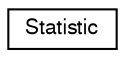 digraph "Graphical Class Hierarchy"
{
  edge [fontname="FreeSans",fontsize="10",labelfontname="FreeSans",labelfontsize="10"];
  node [fontname="FreeSans",fontsize="10",shape=record];
  rankdir="LR";
  Node1 [label="Statistic",height=0.2,width=0.4,color="black", fillcolor="white", style="filled",URL="$classStatistic.html"];
}
